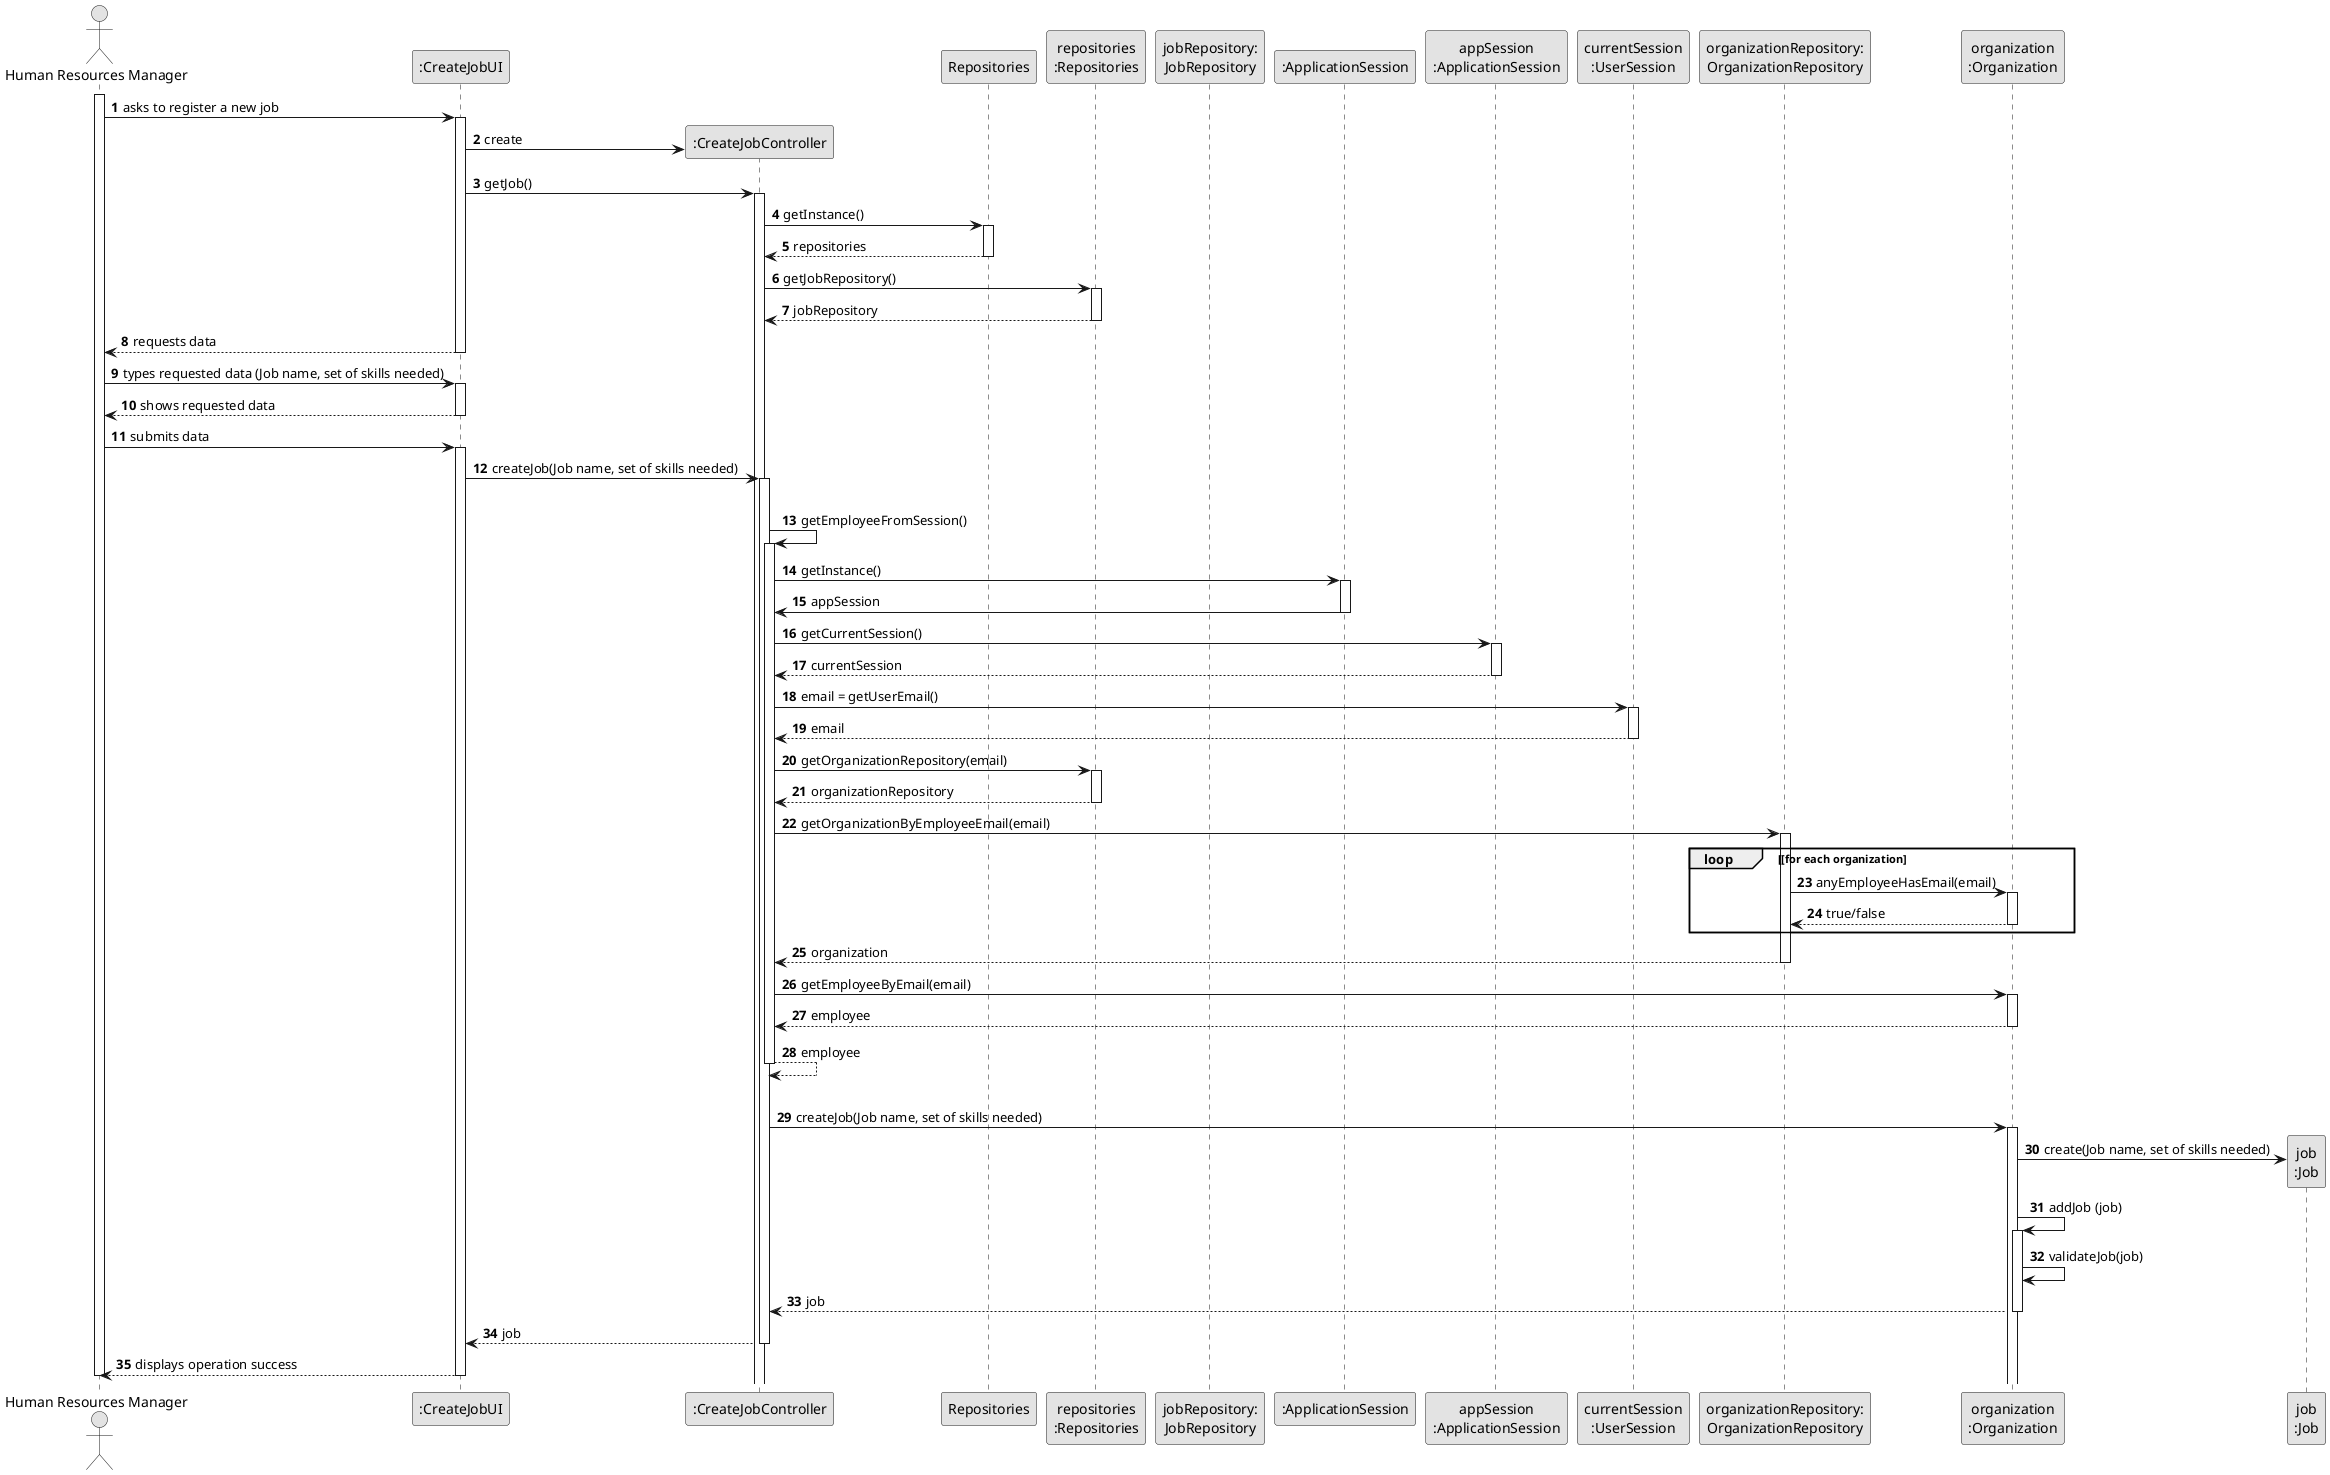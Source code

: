 @startuml
skinparam monochrome true
skinparam packageStyle rectangle
skinparam shadowing false

autonumber

'hide footbox
actor "Human Resources Manager" as ADM
participant ":CreateJobUI" as UI
participant ":CreateJobController" as CTRL
participant "Repositories" as RepositorySingleton
participant "repositories\n:Repositories" as PLAT
participant "jobRepository:\nJobRepository" as JobRepository
participant ":ApplicationSession" as _APP
participant "appSession\n:ApplicationSession" as APP
participant "currentSession\n:UserSession" as SESSAO
participant "organizationRepository:\nOrganizationRepository" as OrganizationRepository
participant "organization\n:Organization" as ORG
participant "job\n:Job" as TAREFA

activate ADM

        ADM -> UI : asks to register a new job

        activate UI

'            UI --> ADM : requests data (reference, description,  informal \n description, technical description, duration, cost)
            'create CTRL
            UI -> CTRL** : create

            UI -> CTRL : getJob()
            activate CTRL

                CTRL -> RepositorySingleton : getInstance()
                activate RepositorySingleton

                    RepositorySingleton --> CTRL: repositories
                deactivate RepositorySingleton

                CTRL -> PLAT : getJobRepository()
                activate PLAT

                    PLAT --> CTRL: jobRepository
                deactivate PLAT

             '   CTRL -> TaskCategoryRepository : getJob()
              '  activate JobRepository

               '     TaskCategoryRepository --> CTRL : jobList
                'deactivate JobRepository

             '   CTRL --> UI : taskCategoryList
            'deactivate CTRL

'            UI --> ADM : shows task category list\n and asks to sleect one
'        deactivate UI
'
'    ADM -> UI : selects a task category
'    activate UI

        UI --> ADM : requests data
    deactivate UI

    ADM -> UI : types requested data (Job name, set of skills needed)
    activate UI

        UI --> ADM : shows requested data
    deactivate UI

    ADM -> UI : submits data
    activate UI

        UI -> CTRL : createJob(Job name, set of skills needed)
        activate CTRL

'            CTRL -> CTRL : getTaskCategoryByDescription(taskCategoryDescription)
'            activate CTRL

'                CTRL -> RepositorySingleton : getInstance()
'                activate RepositorySingleton
'
'                    RepositorySingleton --> CTRL: repositories
'                deactivate RepositorySingleton
'
'                CTRL -> PLAT : getTaskCategoryRepository()
'                activate PLAT
'
'                    PLAT -> CTRL : taskCategoryRepository
'                deactivate PLAT
'
'                CTRL -> TaskCategoryRepository : getTaskCategoryByDescription(taskCategoryDescription)
'                activate TaskCategoryRepository
'
'                    TaskCategoryRepository --> CTRL : taskCategory
'                deactivate TaskCategoryRepository
'                    CTRL --> CTRL : taskCategory
'            deactivate CTRL

            |||
            CTRL -> CTRL : getEmployeeFromSession()
            activate CTRL

                CTRL -> _APP: getInstance()
                activate _APP
                    _APP -> CTRL: appSession
                deactivate _APP


                CTRL -> APP: getCurrentSession()
                activate APP

                    APP --> CTRL: currentSession
                deactivate APP

                CTRL -> SESSAO: email = getUserEmail()
                activate SESSAO

                    SESSAO --> CTRL: email
                deactivate SESSAO


                CTRL -> PLAT: getOrganizationRepository(email)
                activate PLAT

                    PLAT --> CTRL: organizationRepository
                deactivate PLAT


                CTRL -> OrganizationRepository: getOrganizationByEmployeeEmail(email)
                activate OrganizationRepository

                    loop [for each organization
                        OrganizationRepository -> ORG : anyEmployeeHasEmail(email)
                        activate ORG

                             ORG --> OrganizationRepository : true/false
                        deactivate ORG
                    end
                    OrganizationRepository --> CTRL : organization
                deactivate OrganizationRepository

                CTRL -> ORG: getEmployeeByEmail(email)
                activate ORG

                    ORG --> CTRL : employee
                deactivate ORG

                CTRL --> CTRL : employee
            deactivate CTRL

            |||
            CTRL -> ORG: createJob(Job name, set of skills needed)
            activate ORG

                ORG -> TAREFA**: create(Job name, set of skills needed)
                ORG -> ORG: addJob (job)


                activate ORG
                    ORG -> ORG: validateJob(job)
'                    activate ORG
'                        ORG --> ORG
'                    deactivate ORG
'
'                    ORG --> ORG
'                deactivate ORG

                ORG --> CTRL : job

            deactivate ORG

            CTRL --> UI: job
            deactivate CTRL
            UI --> ADM: displays operation success
    deactivate UI

deactivate ADM

@enduml